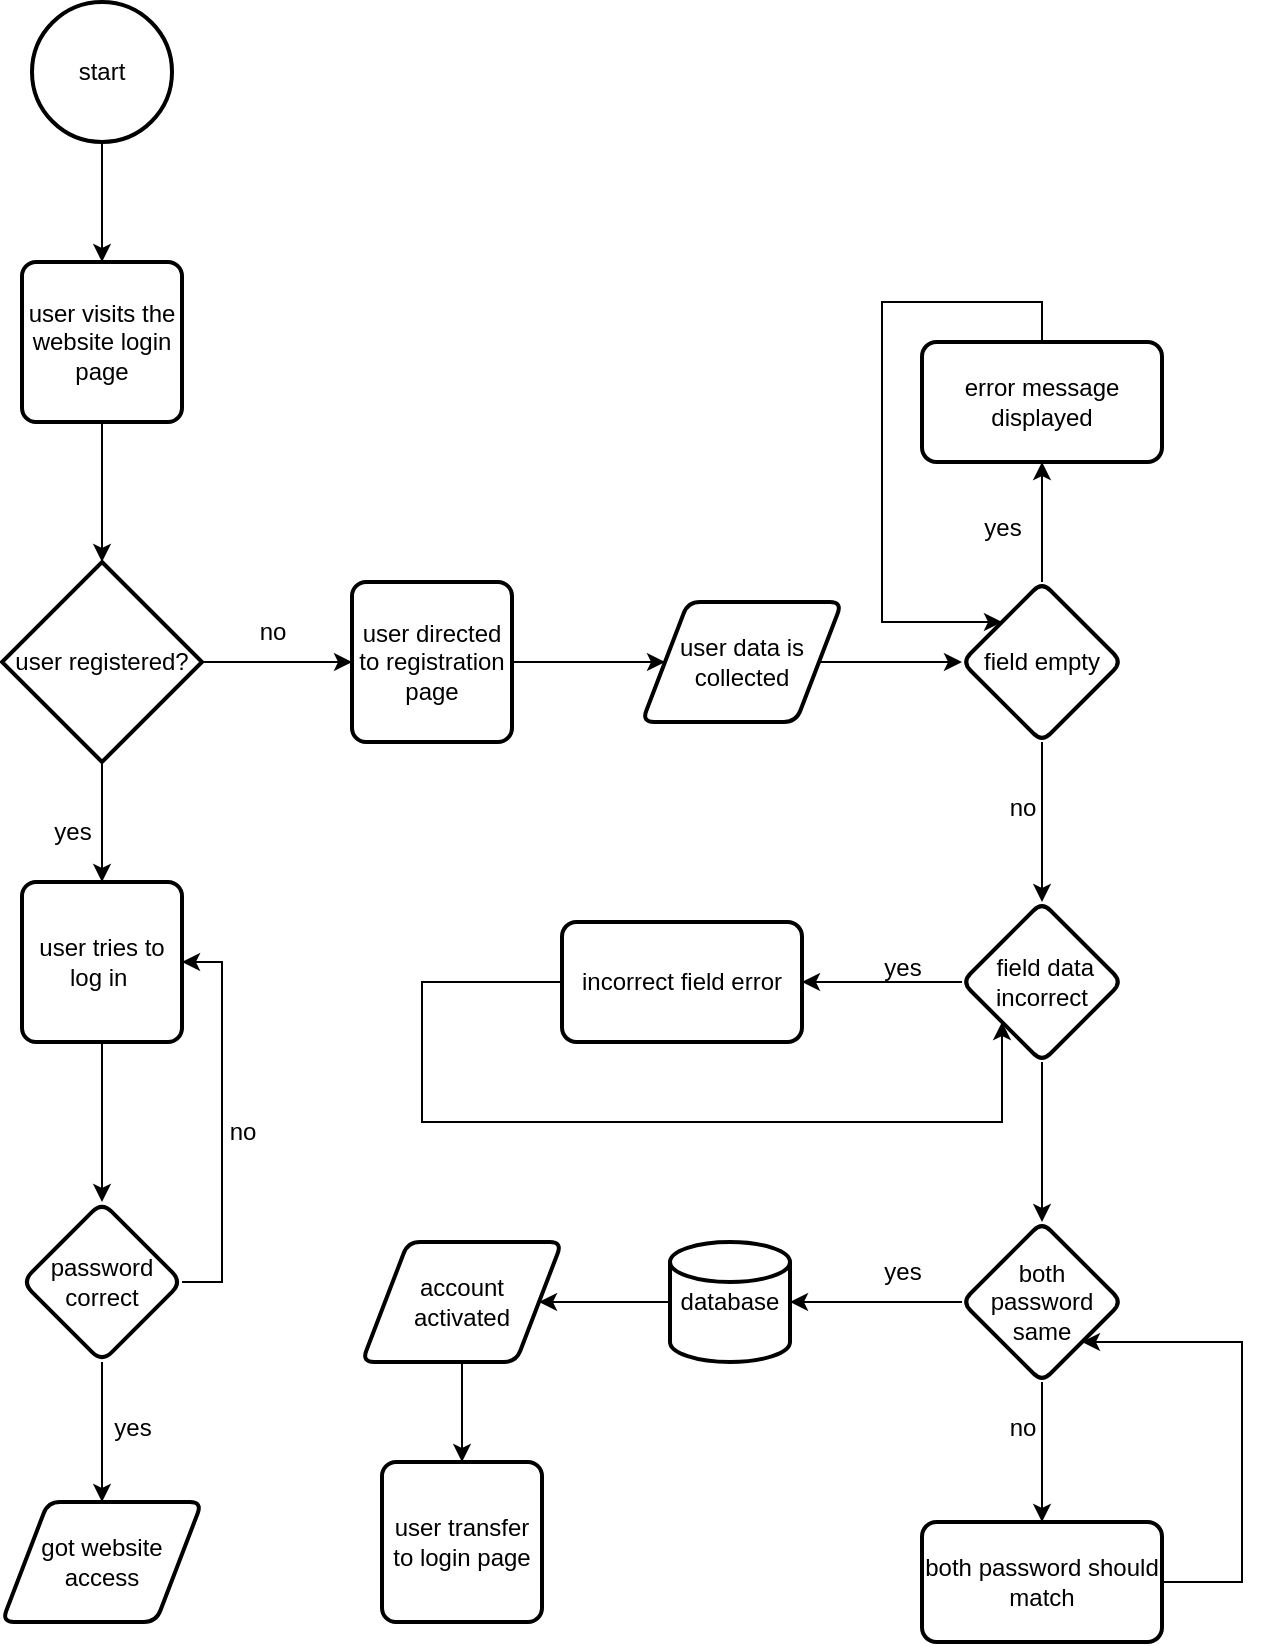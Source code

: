 <mxfile version="21.2.1" type="device">
  <diagram id="C5RBs43oDa-KdzZeNtuy" name="Page-1">
    <mxGraphModel dx="1050" dy="573" grid="1" gridSize="10" guides="1" tooltips="1" connect="1" arrows="1" fold="1" page="1" pageScale="1" pageWidth="827" pageHeight="1169" math="0" shadow="0">
      <root>
        <mxCell id="WIyWlLk6GJQsqaUBKTNV-0" />
        <mxCell id="WIyWlLk6GJQsqaUBKTNV-1" parent="WIyWlLk6GJQsqaUBKTNV-0" />
        <mxCell id="5dNwjscR7TVCC-h-iv14-3" style="edgeStyle=orthogonalEdgeStyle;rounded=0;orthogonalLoop=1;jettySize=auto;html=1;entryX=0.5;entryY=0;entryDx=0;entryDy=0;" edge="1" parent="WIyWlLk6GJQsqaUBKTNV-1" source="5dNwjscR7TVCC-h-iv14-0" target="5dNwjscR7TVCC-h-iv14-2">
          <mxGeometry relative="1" as="geometry" />
        </mxCell>
        <mxCell id="5dNwjscR7TVCC-h-iv14-0" value="start" style="strokeWidth=2;html=1;shape=mxgraph.flowchart.start_2;whiteSpace=wrap;" vertex="1" parent="WIyWlLk6GJQsqaUBKTNV-1">
          <mxGeometry x="35" y="40" width="70" height="70" as="geometry" />
        </mxCell>
        <mxCell id="5dNwjscR7TVCC-h-iv14-5" style="edgeStyle=orthogonalEdgeStyle;rounded=0;orthogonalLoop=1;jettySize=auto;html=1;entryX=0.5;entryY=0;entryDx=0;entryDy=0;entryPerimeter=0;" edge="1" parent="WIyWlLk6GJQsqaUBKTNV-1" source="5dNwjscR7TVCC-h-iv14-2" target="5dNwjscR7TVCC-h-iv14-4">
          <mxGeometry relative="1" as="geometry" />
        </mxCell>
        <mxCell id="5dNwjscR7TVCC-h-iv14-2" value="user visits the website login page" style="rounded=1;whiteSpace=wrap;html=1;absoluteArcSize=1;arcSize=14;strokeWidth=2;" vertex="1" parent="WIyWlLk6GJQsqaUBKTNV-1">
          <mxGeometry x="30" y="170" width="80" height="80" as="geometry" />
        </mxCell>
        <mxCell id="5dNwjscR7TVCC-h-iv14-8" style="edgeStyle=orthogonalEdgeStyle;rounded=0;orthogonalLoop=1;jettySize=auto;html=1;" edge="1" parent="WIyWlLk6GJQsqaUBKTNV-1" source="5dNwjscR7TVCC-h-iv14-4" target="5dNwjscR7TVCC-h-iv14-7">
          <mxGeometry relative="1" as="geometry" />
        </mxCell>
        <mxCell id="5dNwjscR7TVCC-h-iv14-12" style="edgeStyle=orthogonalEdgeStyle;rounded=0;orthogonalLoop=1;jettySize=auto;html=1;" edge="1" parent="WIyWlLk6GJQsqaUBKTNV-1" source="5dNwjscR7TVCC-h-iv14-4" target="5dNwjscR7TVCC-h-iv14-11">
          <mxGeometry relative="1" as="geometry" />
        </mxCell>
        <mxCell id="5dNwjscR7TVCC-h-iv14-4" value="user registered?" style="strokeWidth=2;html=1;shape=mxgraph.flowchart.decision;whiteSpace=wrap;" vertex="1" parent="WIyWlLk6GJQsqaUBKTNV-1">
          <mxGeometry x="20" y="320" width="100" height="100" as="geometry" />
        </mxCell>
        <mxCell id="5dNwjscR7TVCC-h-iv14-19" value="" style="edgeStyle=orthogonalEdgeStyle;rounded=0;orthogonalLoop=1;jettySize=auto;html=1;" edge="1" parent="WIyWlLk6GJQsqaUBKTNV-1" source="5dNwjscR7TVCC-h-iv14-7" target="5dNwjscR7TVCC-h-iv14-18">
          <mxGeometry relative="1" as="geometry" />
        </mxCell>
        <mxCell id="5dNwjscR7TVCC-h-iv14-7" value="user tries to log in&amp;nbsp;" style="rounded=1;whiteSpace=wrap;html=1;absoluteArcSize=1;arcSize=14;strokeWidth=2;" vertex="1" parent="WIyWlLk6GJQsqaUBKTNV-1">
          <mxGeometry x="30" y="480" width="80" height="80" as="geometry" />
        </mxCell>
        <mxCell id="5dNwjscR7TVCC-h-iv14-10" value="yes" style="text;html=1;align=center;verticalAlign=middle;resizable=0;points=[];autosize=1;strokeColor=none;fillColor=none;" vertex="1" parent="WIyWlLk6GJQsqaUBKTNV-1">
          <mxGeometry x="35" y="440" width="40" height="30" as="geometry" />
        </mxCell>
        <mxCell id="5dNwjscR7TVCC-h-iv14-15" style="edgeStyle=orthogonalEdgeStyle;rounded=0;orthogonalLoop=1;jettySize=auto;html=1;entryX=0;entryY=0.5;entryDx=0;entryDy=0;" edge="1" parent="WIyWlLk6GJQsqaUBKTNV-1" source="5dNwjscR7TVCC-h-iv14-11" target="5dNwjscR7TVCC-h-iv14-14">
          <mxGeometry relative="1" as="geometry" />
        </mxCell>
        <mxCell id="5dNwjscR7TVCC-h-iv14-11" value="user directed to registration page" style="rounded=1;whiteSpace=wrap;html=1;absoluteArcSize=1;arcSize=14;strokeWidth=2;" vertex="1" parent="WIyWlLk6GJQsqaUBKTNV-1">
          <mxGeometry x="195" y="330" width="80" height="80" as="geometry" />
        </mxCell>
        <mxCell id="5dNwjscR7TVCC-h-iv14-13" value="no" style="text;html=1;align=center;verticalAlign=middle;resizable=0;points=[];autosize=1;strokeColor=none;fillColor=none;" vertex="1" parent="WIyWlLk6GJQsqaUBKTNV-1">
          <mxGeometry x="135" y="340" width="40" height="30" as="geometry" />
        </mxCell>
        <mxCell id="5dNwjscR7TVCC-h-iv14-26" value="" style="edgeStyle=orthogonalEdgeStyle;rounded=0;orthogonalLoop=1;jettySize=auto;html=1;" edge="1" parent="WIyWlLk6GJQsqaUBKTNV-1" source="5dNwjscR7TVCC-h-iv14-14" target="5dNwjscR7TVCC-h-iv14-25">
          <mxGeometry relative="1" as="geometry" />
        </mxCell>
        <mxCell id="5dNwjscR7TVCC-h-iv14-14" value="user data is collected" style="shape=parallelogram;html=1;strokeWidth=2;perimeter=parallelogramPerimeter;whiteSpace=wrap;rounded=1;arcSize=12;size=0.23;" vertex="1" parent="WIyWlLk6GJQsqaUBKTNV-1">
          <mxGeometry x="340" y="340" width="100" height="60" as="geometry" />
        </mxCell>
        <mxCell id="5dNwjscR7TVCC-h-iv14-55" style="edgeStyle=orthogonalEdgeStyle;rounded=0;orthogonalLoop=1;jettySize=auto;html=1;entryX=1;entryY=0.5;entryDx=0;entryDy=0;" edge="1" parent="WIyWlLk6GJQsqaUBKTNV-1" source="5dNwjscR7TVCC-h-iv14-16" target="5dNwjscR7TVCC-h-iv14-51">
          <mxGeometry relative="1" as="geometry" />
        </mxCell>
        <mxCell id="5dNwjscR7TVCC-h-iv14-16" value="database" style="strokeWidth=2;html=1;shape=mxgraph.flowchart.database;whiteSpace=wrap;" vertex="1" parent="WIyWlLk6GJQsqaUBKTNV-1">
          <mxGeometry x="354" y="660" width="60" height="60" as="geometry" />
        </mxCell>
        <mxCell id="5dNwjscR7TVCC-h-iv14-20" style="edgeStyle=orthogonalEdgeStyle;rounded=0;orthogonalLoop=1;jettySize=auto;html=1;entryX=1;entryY=0.5;entryDx=0;entryDy=0;" edge="1" parent="WIyWlLk6GJQsqaUBKTNV-1" source="5dNwjscR7TVCC-h-iv14-18" target="5dNwjscR7TVCC-h-iv14-7">
          <mxGeometry relative="1" as="geometry">
            <Array as="points">
              <mxPoint x="130" y="680" />
              <mxPoint x="130" y="520" />
            </Array>
          </mxGeometry>
        </mxCell>
        <mxCell id="5dNwjscR7TVCC-h-iv14-23" style="edgeStyle=orthogonalEdgeStyle;rounded=0;orthogonalLoop=1;jettySize=auto;html=1;" edge="1" parent="WIyWlLk6GJQsqaUBKTNV-1" source="5dNwjscR7TVCC-h-iv14-18" target="5dNwjscR7TVCC-h-iv14-22">
          <mxGeometry relative="1" as="geometry" />
        </mxCell>
        <mxCell id="5dNwjscR7TVCC-h-iv14-18" value="password correct" style="rhombus;whiteSpace=wrap;html=1;rounded=1;arcSize=14;strokeWidth=2;" vertex="1" parent="WIyWlLk6GJQsqaUBKTNV-1">
          <mxGeometry x="30" y="640" width="80" height="80" as="geometry" />
        </mxCell>
        <mxCell id="5dNwjscR7TVCC-h-iv14-21" value="no" style="text;html=1;align=center;verticalAlign=middle;resizable=0;points=[];autosize=1;strokeColor=none;fillColor=none;" vertex="1" parent="WIyWlLk6GJQsqaUBKTNV-1">
          <mxGeometry x="120" y="590" width="40" height="30" as="geometry" />
        </mxCell>
        <mxCell id="5dNwjscR7TVCC-h-iv14-22" value="got website access" style="shape=parallelogram;html=1;strokeWidth=2;perimeter=parallelogramPerimeter;whiteSpace=wrap;rounded=1;arcSize=12;size=0.23;" vertex="1" parent="WIyWlLk6GJQsqaUBKTNV-1">
          <mxGeometry x="20" y="790" width="100" height="60" as="geometry" />
        </mxCell>
        <mxCell id="5dNwjscR7TVCC-h-iv14-24" value="yes" style="text;html=1;align=center;verticalAlign=middle;resizable=0;points=[];autosize=1;strokeColor=none;fillColor=none;" vertex="1" parent="WIyWlLk6GJQsqaUBKTNV-1">
          <mxGeometry x="65" y="738" width="40" height="30" as="geometry" />
        </mxCell>
        <mxCell id="5dNwjscR7TVCC-h-iv14-29" style="edgeStyle=orthogonalEdgeStyle;rounded=0;orthogonalLoop=1;jettySize=auto;html=1;entryX=0.5;entryY=1;entryDx=0;entryDy=0;" edge="1" parent="WIyWlLk6GJQsqaUBKTNV-1" source="5dNwjscR7TVCC-h-iv14-25" target="5dNwjscR7TVCC-h-iv14-27">
          <mxGeometry relative="1" as="geometry" />
        </mxCell>
        <mxCell id="5dNwjscR7TVCC-h-iv14-33" value="" style="edgeStyle=orthogonalEdgeStyle;rounded=0;orthogonalLoop=1;jettySize=auto;html=1;" edge="1" parent="WIyWlLk6GJQsqaUBKTNV-1" source="5dNwjscR7TVCC-h-iv14-25" target="5dNwjscR7TVCC-h-iv14-32">
          <mxGeometry relative="1" as="geometry" />
        </mxCell>
        <mxCell id="5dNwjscR7TVCC-h-iv14-25" value="field empty" style="rhombus;whiteSpace=wrap;html=1;strokeWidth=2;rounded=1;arcSize=12;" vertex="1" parent="WIyWlLk6GJQsqaUBKTNV-1">
          <mxGeometry x="500" y="330" width="80" height="80" as="geometry" />
        </mxCell>
        <mxCell id="5dNwjscR7TVCC-h-iv14-45" style="edgeStyle=orthogonalEdgeStyle;rounded=0;orthogonalLoop=1;jettySize=auto;html=1;entryX=0;entryY=0;entryDx=0;entryDy=0;" edge="1" parent="WIyWlLk6GJQsqaUBKTNV-1" source="5dNwjscR7TVCC-h-iv14-27" target="5dNwjscR7TVCC-h-iv14-25">
          <mxGeometry relative="1" as="geometry">
            <Array as="points">
              <mxPoint x="540" y="190" />
              <mxPoint x="460" y="190" />
              <mxPoint x="460" y="350" />
            </Array>
          </mxGeometry>
        </mxCell>
        <mxCell id="5dNwjscR7TVCC-h-iv14-27" value="error message displayed" style="whiteSpace=wrap;html=1;strokeWidth=2;rounded=1;arcSize=12;" vertex="1" parent="WIyWlLk6GJQsqaUBKTNV-1">
          <mxGeometry x="480" y="210" width="120" height="60" as="geometry" />
        </mxCell>
        <mxCell id="5dNwjscR7TVCC-h-iv14-35" value="" style="edgeStyle=orthogonalEdgeStyle;rounded=0;orthogonalLoop=1;jettySize=auto;html=1;" edge="1" parent="WIyWlLk6GJQsqaUBKTNV-1" source="5dNwjscR7TVCC-h-iv14-32" target="5dNwjscR7TVCC-h-iv14-34">
          <mxGeometry relative="1" as="geometry" />
        </mxCell>
        <mxCell id="5dNwjscR7TVCC-h-iv14-40" value="" style="edgeStyle=orthogonalEdgeStyle;rounded=0;orthogonalLoop=1;jettySize=auto;html=1;" edge="1" parent="WIyWlLk6GJQsqaUBKTNV-1" source="5dNwjscR7TVCC-h-iv14-32" target="5dNwjscR7TVCC-h-iv14-39">
          <mxGeometry relative="1" as="geometry" />
        </mxCell>
        <mxCell id="5dNwjscR7TVCC-h-iv14-32" value="&amp;nbsp;field data incorrect" style="rhombus;whiteSpace=wrap;html=1;strokeWidth=2;rounded=1;arcSize=12;" vertex="1" parent="WIyWlLk6GJQsqaUBKTNV-1">
          <mxGeometry x="500" y="490" width="80" height="80" as="geometry" />
        </mxCell>
        <mxCell id="5dNwjscR7TVCC-h-iv14-44" style="edgeStyle=orthogonalEdgeStyle;rounded=0;orthogonalLoop=1;jettySize=auto;html=1;entryX=0;entryY=1;entryDx=0;entryDy=0;" edge="1" parent="WIyWlLk6GJQsqaUBKTNV-1" source="5dNwjscR7TVCC-h-iv14-34" target="5dNwjscR7TVCC-h-iv14-32">
          <mxGeometry relative="1" as="geometry">
            <Array as="points">
              <mxPoint x="230" y="530" />
              <mxPoint x="230" y="600" />
              <mxPoint x="520" y="600" />
            </Array>
          </mxGeometry>
        </mxCell>
        <mxCell id="5dNwjscR7TVCC-h-iv14-34" value="incorrect field error" style="whiteSpace=wrap;html=1;strokeWidth=2;rounded=1;arcSize=12;" vertex="1" parent="WIyWlLk6GJQsqaUBKTNV-1">
          <mxGeometry x="300" y="500" width="120" height="60" as="geometry" />
        </mxCell>
        <mxCell id="5dNwjscR7TVCC-h-iv14-36" value="yes" style="text;html=1;align=center;verticalAlign=middle;resizable=0;points=[];autosize=1;strokeColor=none;fillColor=none;" vertex="1" parent="WIyWlLk6GJQsqaUBKTNV-1">
          <mxGeometry x="500" y="288" width="40" height="30" as="geometry" />
        </mxCell>
        <mxCell id="5dNwjscR7TVCC-h-iv14-37" value="no" style="text;html=1;align=center;verticalAlign=middle;resizable=0;points=[];autosize=1;strokeColor=none;fillColor=none;" vertex="1" parent="WIyWlLk6GJQsqaUBKTNV-1">
          <mxGeometry x="510" y="428" width="40" height="30" as="geometry" />
        </mxCell>
        <mxCell id="5dNwjscR7TVCC-h-iv14-38" value="yes" style="text;html=1;align=center;verticalAlign=middle;resizable=0;points=[];autosize=1;strokeColor=none;fillColor=none;" vertex="1" parent="WIyWlLk6GJQsqaUBKTNV-1">
          <mxGeometry x="450" y="508" width="40" height="30" as="geometry" />
        </mxCell>
        <mxCell id="5dNwjscR7TVCC-h-iv14-43" style="edgeStyle=orthogonalEdgeStyle;rounded=0;orthogonalLoop=1;jettySize=auto;html=1;entryX=0.5;entryY=0;entryDx=0;entryDy=0;" edge="1" parent="WIyWlLk6GJQsqaUBKTNV-1" source="5dNwjscR7TVCC-h-iv14-39" target="5dNwjscR7TVCC-h-iv14-49">
          <mxGeometry relative="1" as="geometry">
            <mxPoint x="540" y="790" as="targetPoint" />
          </mxGeometry>
        </mxCell>
        <mxCell id="5dNwjscR7TVCC-h-iv14-52" style="edgeStyle=orthogonalEdgeStyle;rounded=0;orthogonalLoop=1;jettySize=auto;html=1;entryX=1;entryY=0.5;entryDx=0;entryDy=0;entryPerimeter=0;" edge="1" parent="WIyWlLk6GJQsqaUBKTNV-1" source="5dNwjscR7TVCC-h-iv14-39" target="5dNwjscR7TVCC-h-iv14-16">
          <mxGeometry relative="1" as="geometry">
            <mxPoint x="450" y="710" as="targetPoint" />
          </mxGeometry>
        </mxCell>
        <mxCell id="5dNwjscR7TVCC-h-iv14-39" value="both password same" style="rhombus;whiteSpace=wrap;html=1;strokeWidth=2;rounded=1;arcSize=12;" vertex="1" parent="WIyWlLk6GJQsqaUBKTNV-1">
          <mxGeometry x="500" y="650" width="80" height="80" as="geometry" />
        </mxCell>
        <mxCell id="5dNwjscR7TVCC-h-iv14-47" value="yes" style="text;html=1;align=center;verticalAlign=middle;resizable=0;points=[];autosize=1;strokeColor=none;fillColor=none;" vertex="1" parent="WIyWlLk6GJQsqaUBKTNV-1">
          <mxGeometry x="450" y="660" width="40" height="30" as="geometry" />
        </mxCell>
        <mxCell id="5dNwjscR7TVCC-h-iv14-48" value="no" style="text;html=1;align=center;verticalAlign=middle;resizable=0;points=[];autosize=1;strokeColor=none;fillColor=none;" vertex="1" parent="WIyWlLk6GJQsqaUBKTNV-1">
          <mxGeometry x="510" y="738" width="40" height="30" as="geometry" />
        </mxCell>
        <mxCell id="5dNwjscR7TVCC-h-iv14-50" style="edgeStyle=orthogonalEdgeStyle;rounded=0;orthogonalLoop=1;jettySize=auto;html=1;entryX=1;entryY=1;entryDx=0;entryDy=0;" edge="1" parent="WIyWlLk6GJQsqaUBKTNV-1" source="5dNwjscR7TVCC-h-iv14-49" target="5dNwjscR7TVCC-h-iv14-39">
          <mxGeometry relative="1" as="geometry">
            <mxPoint x="600" y="760" as="targetPoint" />
            <Array as="points">
              <mxPoint x="640" y="830" />
              <mxPoint x="640" y="710" />
            </Array>
          </mxGeometry>
        </mxCell>
        <mxCell id="5dNwjscR7TVCC-h-iv14-49" value="both password should match" style="whiteSpace=wrap;html=1;strokeWidth=2;rounded=1;arcSize=12;" vertex="1" parent="WIyWlLk6GJQsqaUBKTNV-1">
          <mxGeometry x="480" y="800" width="120" height="60" as="geometry" />
        </mxCell>
        <mxCell id="5dNwjscR7TVCC-h-iv14-59" style="edgeStyle=orthogonalEdgeStyle;rounded=0;orthogonalLoop=1;jettySize=auto;html=1;entryX=0.5;entryY=0;entryDx=0;entryDy=0;" edge="1" parent="WIyWlLk6GJQsqaUBKTNV-1" source="5dNwjscR7TVCC-h-iv14-51" target="5dNwjscR7TVCC-h-iv14-58">
          <mxGeometry relative="1" as="geometry" />
        </mxCell>
        <mxCell id="5dNwjscR7TVCC-h-iv14-51" value="account &lt;br&gt;activated" style="shape=parallelogram;html=1;strokeWidth=2;perimeter=parallelogramPerimeter;whiteSpace=wrap;rounded=1;arcSize=12;size=0.23;" vertex="1" parent="WIyWlLk6GJQsqaUBKTNV-1">
          <mxGeometry x="200" y="660" width="100" height="60" as="geometry" />
        </mxCell>
        <mxCell id="5dNwjscR7TVCC-h-iv14-58" value="user transfer to login page" style="rounded=1;whiteSpace=wrap;html=1;absoluteArcSize=1;arcSize=14;strokeWidth=2;" vertex="1" parent="WIyWlLk6GJQsqaUBKTNV-1">
          <mxGeometry x="210" y="770" width="80" height="80" as="geometry" />
        </mxCell>
      </root>
    </mxGraphModel>
  </diagram>
</mxfile>
